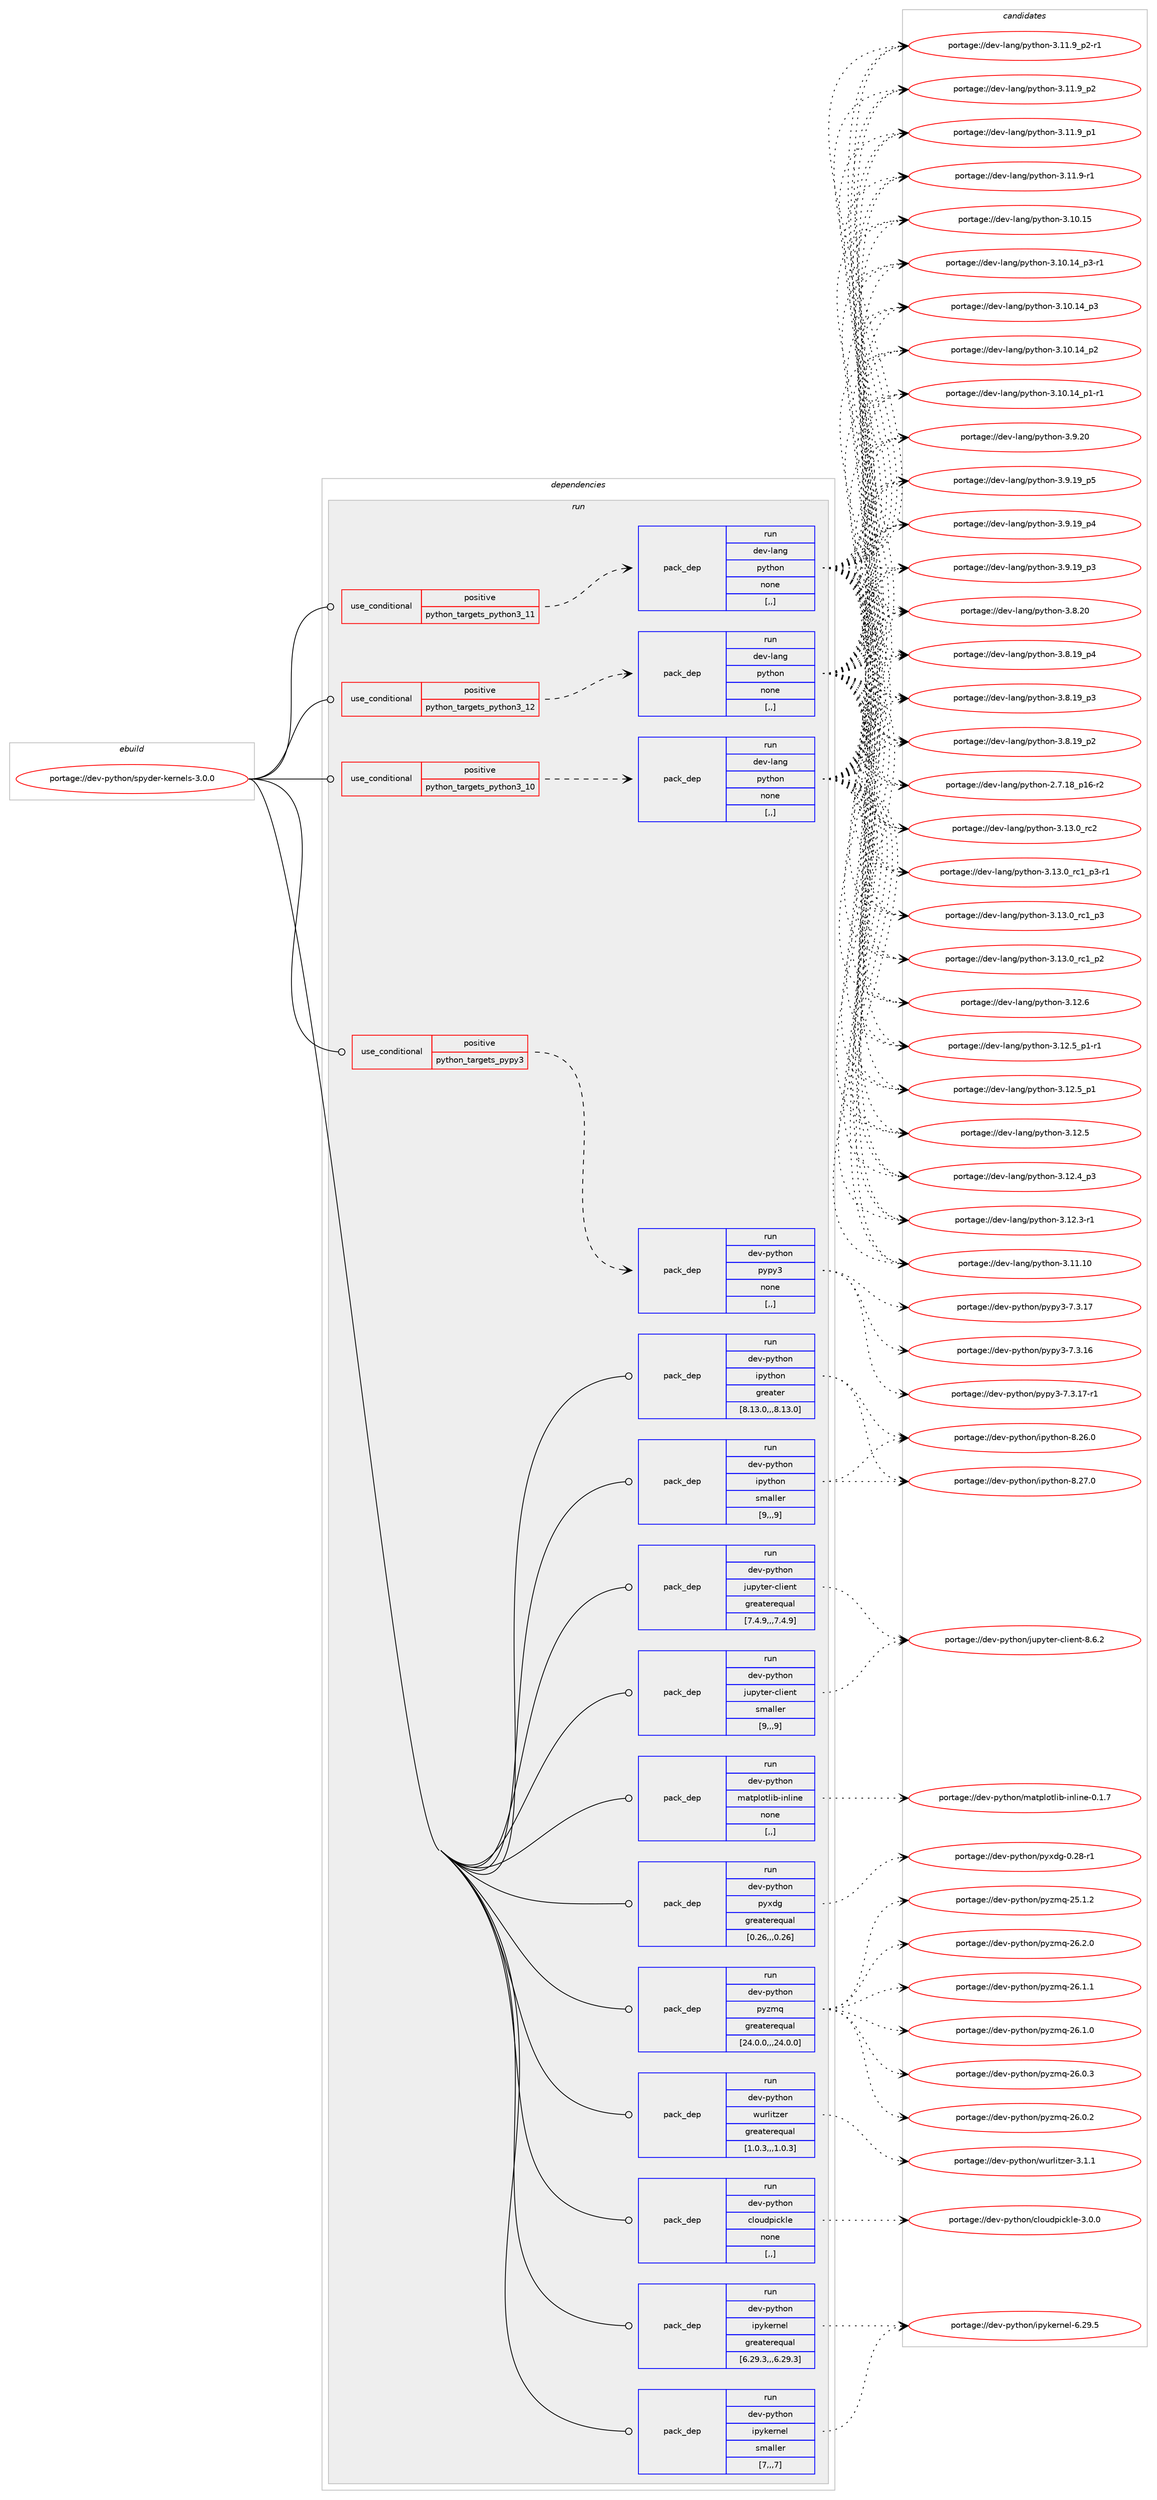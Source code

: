digraph prolog {

# *************
# Graph options
# *************

newrank=true;
concentrate=true;
compound=true;
graph [rankdir=LR,fontname=Helvetica,fontsize=10,ranksep=1.5];#, ranksep=2.5, nodesep=0.2];
edge  [arrowhead=vee];
node  [fontname=Helvetica,fontsize=10];

# **********
# The ebuild
# **********

subgraph cluster_leftcol {
color=gray;
label=<<i>ebuild</i>>;
id [label="portage://dev-python/spyder-kernels-3.0.0", color=red, width=4, href="../dev-python/spyder-kernels-3.0.0.svg"];
}

# ****************
# The dependencies
# ****************

subgraph cluster_midcol {
color=gray;
label=<<i>dependencies</i>>;
subgraph cluster_compile {
fillcolor="#eeeeee";
style=filled;
label=<<i>compile</i>>;
}
subgraph cluster_compileandrun {
fillcolor="#eeeeee";
style=filled;
label=<<i>compile and run</i>>;
}
subgraph cluster_run {
fillcolor="#eeeeee";
style=filled;
label=<<i>run</i>>;
subgraph cond170632 {
dependency659708 [label=<<TABLE BORDER="0" CELLBORDER="1" CELLSPACING="0" CELLPADDING="4"><TR><TD ROWSPAN="3" CELLPADDING="10">use_conditional</TD></TR><TR><TD>positive</TD></TR><TR><TD>python_targets_pypy3</TD></TR></TABLE>>, shape=none, color=red];
subgraph pack484214 {
dependency659709 [label=<<TABLE BORDER="0" CELLBORDER="1" CELLSPACING="0" CELLPADDING="4" WIDTH="220"><TR><TD ROWSPAN="6" CELLPADDING="30">pack_dep</TD></TR><TR><TD WIDTH="110">run</TD></TR><TR><TD>dev-python</TD></TR><TR><TD>pypy3</TD></TR><TR><TD>none</TD></TR><TR><TD>[,,]</TD></TR></TABLE>>, shape=none, color=blue];
}
dependency659708:e -> dependency659709:w [weight=20,style="dashed",arrowhead="vee"];
}
id:e -> dependency659708:w [weight=20,style="solid",arrowhead="odot"];
subgraph cond170633 {
dependency659710 [label=<<TABLE BORDER="0" CELLBORDER="1" CELLSPACING="0" CELLPADDING="4"><TR><TD ROWSPAN="3" CELLPADDING="10">use_conditional</TD></TR><TR><TD>positive</TD></TR><TR><TD>python_targets_python3_10</TD></TR></TABLE>>, shape=none, color=red];
subgraph pack484215 {
dependency659711 [label=<<TABLE BORDER="0" CELLBORDER="1" CELLSPACING="0" CELLPADDING="4" WIDTH="220"><TR><TD ROWSPAN="6" CELLPADDING="30">pack_dep</TD></TR><TR><TD WIDTH="110">run</TD></TR><TR><TD>dev-lang</TD></TR><TR><TD>python</TD></TR><TR><TD>none</TD></TR><TR><TD>[,,]</TD></TR></TABLE>>, shape=none, color=blue];
}
dependency659710:e -> dependency659711:w [weight=20,style="dashed",arrowhead="vee"];
}
id:e -> dependency659710:w [weight=20,style="solid",arrowhead="odot"];
subgraph cond170634 {
dependency659712 [label=<<TABLE BORDER="0" CELLBORDER="1" CELLSPACING="0" CELLPADDING="4"><TR><TD ROWSPAN="3" CELLPADDING="10">use_conditional</TD></TR><TR><TD>positive</TD></TR><TR><TD>python_targets_python3_11</TD></TR></TABLE>>, shape=none, color=red];
subgraph pack484216 {
dependency659713 [label=<<TABLE BORDER="0" CELLBORDER="1" CELLSPACING="0" CELLPADDING="4" WIDTH="220"><TR><TD ROWSPAN="6" CELLPADDING="30">pack_dep</TD></TR><TR><TD WIDTH="110">run</TD></TR><TR><TD>dev-lang</TD></TR><TR><TD>python</TD></TR><TR><TD>none</TD></TR><TR><TD>[,,]</TD></TR></TABLE>>, shape=none, color=blue];
}
dependency659712:e -> dependency659713:w [weight=20,style="dashed",arrowhead="vee"];
}
id:e -> dependency659712:w [weight=20,style="solid",arrowhead="odot"];
subgraph cond170635 {
dependency659714 [label=<<TABLE BORDER="0" CELLBORDER="1" CELLSPACING="0" CELLPADDING="4"><TR><TD ROWSPAN="3" CELLPADDING="10">use_conditional</TD></TR><TR><TD>positive</TD></TR><TR><TD>python_targets_python3_12</TD></TR></TABLE>>, shape=none, color=red];
subgraph pack484217 {
dependency659715 [label=<<TABLE BORDER="0" CELLBORDER="1" CELLSPACING="0" CELLPADDING="4" WIDTH="220"><TR><TD ROWSPAN="6" CELLPADDING="30">pack_dep</TD></TR><TR><TD WIDTH="110">run</TD></TR><TR><TD>dev-lang</TD></TR><TR><TD>python</TD></TR><TR><TD>none</TD></TR><TR><TD>[,,]</TD></TR></TABLE>>, shape=none, color=blue];
}
dependency659714:e -> dependency659715:w [weight=20,style="dashed",arrowhead="vee"];
}
id:e -> dependency659714:w [weight=20,style="solid",arrowhead="odot"];
subgraph pack484218 {
dependency659716 [label=<<TABLE BORDER="0" CELLBORDER="1" CELLSPACING="0" CELLPADDING="4" WIDTH="220"><TR><TD ROWSPAN="6" CELLPADDING="30">pack_dep</TD></TR><TR><TD WIDTH="110">run</TD></TR><TR><TD>dev-python</TD></TR><TR><TD>cloudpickle</TD></TR><TR><TD>none</TD></TR><TR><TD>[,,]</TD></TR></TABLE>>, shape=none, color=blue];
}
id:e -> dependency659716:w [weight=20,style="solid",arrowhead="odot"];
subgraph pack484219 {
dependency659717 [label=<<TABLE BORDER="0" CELLBORDER="1" CELLSPACING="0" CELLPADDING="4" WIDTH="220"><TR><TD ROWSPAN="6" CELLPADDING="30">pack_dep</TD></TR><TR><TD WIDTH="110">run</TD></TR><TR><TD>dev-python</TD></TR><TR><TD>ipykernel</TD></TR><TR><TD>greaterequal</TD></TR><TR><TD>[6.29.3,,,6.29.3]</TD></TR></TABLE>>, shape=none, color=blue];
}
id:e -> dependency659717:w [weight=20,style="solid",arrowhead="odot"];
subgraph pack484220 {
dependency659718 [label=<<TABLE BORDER="0" CELLBORDER="1" CELLSPACING="0" CELLPADDING="4" WIDTH="220"><TR><TD ROWSPAN="6" CELLPADDING="30">pack_dep</TD></TR><TR><TD WIDTH="110">run</TD></TR><TR><TD>dev-python</TD></TR><TR><TD>ipykernel</TD></TR><TR><TD>smaller</TD></TR><TR><TD>[7,,,7]</TD></TR></TABLE>>, shape=none, color=blue];
}
id:e -> dependency659718:w [weight=20,style="solid",arrowhead="odot"];
subgraph pack484221 {
dependency659719 [label=<<TABLE BORDER="0" CELLBORDER="1" CELLSPACING="0" CELLPADDING="4" WIDTH="220"><TR><TD ROWSPAN="6" CELLPADDING="30">pack_dep</TD></TR><TR><TD WIDTH="110">run</TD></TR><TR><TD>dev-python</TD></TR><TR><TD>ipython</TD></TR><TR><TD>greater</TD></TR><TR><TD>[8.13.0,,,8.13.0]</TD></TR></TABLE>>, shape=none, color=blue];
}
id:e -> dependency659719:w [weight=20,style="solid",arrowhead="odot"];
subgraph pack484222 {
dependency659720 [label=<<TABLE BORDER="0" CELLBORDER="1" CELLSPACING="0" CELLPADDING="4" WIDTH="220"><TR><TD ROWSPAN="6" CELLPADDING="30">pack_dep</TD></TR><TR><TD WIDTH="110">run</TD></TR><TR><TD>dev-python</TD></TR><TR><TD>ipython</TD></TR><TR><TD>smaller</TD></TR><TR><TD>[9,,,9]</TD></TR></TABLE>>, shape=none, color=blue];
}
id:e -> dependency659720:w [weight=20,style="solid",arrowhead="odot"];
subgraph pack484223 {
dependency659721 [label=<<TABLE BORDER="0" CELLBORDER="1" CELLSPACING="0" CELLPADDING="4" WIDTH="220"><TR><TD ROWSPAN="6" CELLPADDING="30">pack_dep</TD></TR><TR><TD WIDTH="110">run</TD></TR><TR><TD>dev-python</TD></TR><TR><TD>jupyter-client</TD></TR><TR><TD>greaterequal</TD></TR><TR><TD>[7.4.9,,,7.4.9]</TD></TR></TABLE>>, shape=none, color=blue];
}
id:e -> dependency659721:w [weight=20,style="solid",arrowhead="odot"];
subgraph pack484224 {
dependency659722 [label=<<TABLE BORDER="0" CELLBORDER="1" CELLSPACING="0" CELLPADDING="4" WIDTH="220"><TR><TD ROWSPAN="6" CELLPADDING="30">pack_dep</TD></TR><TR><TD WIDTH="110">run</TD></TR><TR><TD>dev-python</TD></TR><TR><TD>jupyter-client</TD></TR><TR><TD>smaller</TD></TR><TR><TD>[9,,,9]</TD></TR></TABLE>>, shape=none, color=blue];
}
id:e -> dependency659722:w [weight=20,style="solid",arrowhead="odot"];
subgraph pack484225 {
dependency659723 [label=<<TABLE BORDER="0" CELLBORDER="1" CELLSPACING="0" CELLPADDING="4" WIDTH="220"><TR><TD ROWSPAN="6" CELLPADDING="30">pack_dep</TD></TR><TR><TD WIDTH="110">run</TD></TR><TR><TD>dev-python</TD></TR><TR><TD>matplotlib-inline</TD></TR><TR><TD>none</TD></TR><TR><TD>[,,]</TD></TR></TABLE>>, shape=none, color=blue];
}
id:e -> dependency659723:w [weight=20,style="solid",arrowhead="odot"];
subgraph pack484226 {
dependency659724 [label=<<TABLE BORDER="0" CELLBORDER="1" CELLSPACING="0" CELLPADDING="4" WIDTH="220"><TR><TD ROWSPAN="6" CELLPADDING="30">pack_dep</TD></TR><TR><TD WIDTH="110">run</TD></TR><TR><TD>dev-python</TD></TR><TR><TD>pyxdg</TD></TR><TR><TD>greaterequal</TD></TR><TR><TD>[0.26,,,0.26]</TD></TR></TABLE>>, shape=none, color=blue];
}
id:e -> dependency659724:w [weight=20,style="solid",arrowhead="odot"];
subgraph pack484227 {
dependency659725 [label=<<TABLE BORDER="0" CELLBORDER="1" CELLSPACING="0" CELLPADDING="4" WIDTH="220"><TR><TD ROWSPAN="6" CELLPADDING="30">pack_dep</TD></TR><TR><TD WIDTH="110">run</TD></TR><TR><TD>dev-python</TD></TR><TR><TD>pyzmq</TD></TR><TR><TD>greaterequal</TD></TR><TR><TD>[24.0.0,,,24.0.0]</TD></TR></TABLE>>, shape=none, color=blue];
}
id:e -> dependency659725:w [weight=20,style="solid",arrowhead="odot"];
subgraph pack484228 {
dependency659726 [label=<<TABLE BORDER="0" CELLBORDER="1" CELLSPACING="0" CELLPADDING="4" WIDTH="220"><TR><TD ROWSPAN="6" CELLPADDING="30">pack_dep</TD></TR><TR><TD WIDTH="110">run</TD></TR><TR><TD>dev-python</TD></TR><TR><TD>wurlitzer</TD></TR><TR><TD>greaterequal</TD></TR><TR><TD>[1.0.3,,,1.0.3]</TD></TR></TABLE>>, shape=none, color=blue];
}
id:e -> dependency659726:w [weight=20,style="solid",arrowhead="odot"];
}
}

# **************
# The candidates
# **************

subgraph cluster_choices {
rank=same;
color=gray;
label=<<i>candidates</i>>;

subgraph choice484214 {
color=black;
nodesep=1;
choice100101118451121211161041111104711212111212151455546514649554511449 [label="portage://dev-python/pypy3-7.3.17-r1", color=red, width=4,href="../dev-python/pypy3-7.3.17-r1.svg"];
choice10010111845112121116104111110471121211121215145554651464955 [label="portage://dev-python/pypy3-7.3.17", color=red, width=4,href="../dev-python/pypy3-7.3.17.svg"];
choice10010111845112121116104111110471121211121215145554651464954 [label="portage://dev-python/pypy3-7.3.16", color=red, width=4,href="../dev-python/pypy3-7.3.16.svg"];
dependency659709:e -> choice100101118451121211161041111104711212111212151455546514649554511449:w [style=dotted,weight="100"];
dependency659709:e -> choice10010111845112121116104111110471121211121215145554651464955:w [style=dotted,weight="100"];
dependency659709:e -> choice10010111845112121116104111110471121211121215145554651464954:w [style=dotted,weight="100"];
}
subgraph choice484215 {
color=black;
nodesep=1;
choice10010111845108971101034711212111610411111045514649514648951149950 [label="portage://dev-lang/python-3.13.0_rc2", color=red, width=4,href="../dev-lang/python-3.13.0_rc2.svg"];
choice1001011184510897110103471121211161041111104551464951464895114994995112514511449 [label="portage://dev-lang/python-3.13.0_rc1_p3-r1", color=red, width=4,href="../dev-lang/python-3.13.0_rc1_p3-r1.svg"];
choice100101118451089711010347112121116104111110455146495146489511499499511251 [label="portage://dev-lang/python-3.13.0_rc1_p3", color=red, width=4,href="../dev-lang/python-3.13.0_rc1_p3.svg"];
choice100101118451089711010347112121116104111110455146495146489511499499511250 [label="portage://dev-lang/python-3.13.0_rc1_p2", color=red, width=4,href="../dev-lang/python-3.13.0_rc1_p2.svg"];
choice10010111845108971101034711212111610411111045514649504654 [label="portage://dev-lang/python-3.12.6", color=red, width=4,href="../dev-lang/python-3.12.6.svg"];
choice1001011184510897110103471121211161041111104551464950465395112494511449 [label="portage://dev-lang/python-3.12.5_p1-r1", color=red, width=4,href="../dev-lang/python-3.12.5_p1-r1.svg"];
choice100101118451089711010347112121116104111110455146495046539511249 [label="portage://dev-lang/python-3.12.5_p1", color=red, width=4,href="../dev-lang/python-3.12.5_p1.svg"];
choice10010111845108971101034711212111610411111045514649504653 [label="portage://dev-lang/python-3.12.5", color=red, width=4,href="../dev-lang/python-3.12.5.svg"];
choice100101118451089711010347112121116104111110455146495046529511251 [label="portage://dev-lang/python-3.12.4_p3", color=red, width=4,href="../dev-lang/python-3.12.4_p3.svg"];
choice100101118451089711010347112121116104111110455146495046514511449 [label="portage://dev-lang/python-3.12.3-r1", color=red, width=4,href="../dev-lang/python-3.12.3-r1.svg"];
choice1001011184510897110103471121211161041111104551464949464948 [label="portage://dev-lang/python-3.11.10", color=red, width=4,href="../dev-lang/python-3.11.10.svg"];
choice1001011184510897110103471121211161041111104551464949465795112504511449 [label="portage://dev-lang/python-3.11.9_p2-r1", color=red, width=4,href="../dev-lang/python-3.11.9_p2-r1.svg"];
choice100101118451089711010347112121116104111110455146494946579511250 [label="portage://dev-lang/python-3.11.9_p2", color=red, width=4,href="../dev-lang/python-3.11.9_p2.svg"];
choice100101118451089711010347112121116104111110455146494946579511249 [label="portage://dev-lang/python-3.11.9_p1", color=red, width=4,href="../dev-lang/python-3.11.9_p1.svg"];
choice100101118451089711010347112121116104111110455146494946574511449 [label="portage://dev-lang/python-3.11.9-r1", color=red, width=4,href="../dev-lang/python-3.11.9-r1.svg"];
choice1001011184510897110103471121211161041111104551464948464953 [label="portage://dev-lang/python-3.10.15", color=red, width=4,href="../dev-lang/python-3.10.15.svg"];
choice100101118451089711010347112121116104111110455146494846495295112514511449 [label="portage://dev-lang/python-3.10.14_p3-r1", color=red, width=4,href="../dev-lang/python-3.10.14_p3-r1.svg"];
choice10010111845108971101034711212111610411111045514649484649529511251 [label="portage://dev-lang/python-3.10.14_p3", color=red, width=4,href="../dev-lang/python-3.10.14_p3.svg"];
choice10010111845108971101034711212111610411111045514649484649529511250 [label="portage://dev-lang/python-3.10.14_p2", color=red, width=4,href="../dev-lang/python-3.10.14_p2.svg"];
choice100101118451089711010347112121116104111110455146494846495295112494511449 [label="portage://dev-lang/python-3.10.14_p1-r1", color=red, width=4,href="../dev-lang/python-3.10.14_p1-r1.svg"];
choice10010111845108971101034711212111610411111045514657465048 [label="portage://dev-lang/python-3.9.20", color=red, width=4,href="../dev-lang/python-3.9.20.svg"];
choice100101118451089711010347112121116104111110455146574649579511253 [label="portage://dev-lang/python-3.9.19_p5", color=red, width=4,href="../dev-lang/python-3.9.19_p5.svg"];
choice100101118451089711010347112121116104111110455146574649579511252 [label="portage://dev-lang/python-3.9.19_p4", color=red, width=4,href="../dev-lang/python-3.9.19_p4.svg"];
choice100101118451089711010347112121116104111110455146574649579511251 [label="portage://dev-lang/python-3.9.19_p3", color=red, width=4,href="../dev-lang/python-3.9.19_p3.svg"];
choice10010111845108971101034711212111610411111045514656465048 [label="portage://dev-lang/python-3.8.20", color=red, width=4,href="../dev-lang/python-3.8.20.svg"];
choice100101118451089711010347112121116104111110455146564649579511252 [label="portage://dev-lang/python-3.8.19_p4", color=red, width=4,href="../dev-lang/python-3.8.19_p4.svg"];
choice100101118451089711010347112121116104111110455146564649579511251 [label="portage://dev-lang/python-3.8.19_p3", color=red, width=4,href="../dev-lang/python-3.8.19_p3.svg"];
choice100101118451089711010347112121116104111110455146564649579511250 [label="portage://dev-lang/python-3.8.19_p2", color=red, width=4,href="../dev-lang/python-3.8.19_p2.svg"];
choice100101118451089711010347112121116104111110455046554649569511249544511450 [label="portage://dev-lang/python-2.7.18_p16-r2", color=red, width=4,href="../dev-lang/python-2.7.18_p16-r2.svg"];
dependency659711:e -> choice10010111845108971101034711212111610411111045514649514648951149950:w [style=dotted,weight="100"];
dependency659711:e -> choice1001011184510897110103471121211161041111104551464951464895114994995112514511449:w [style=dotted,weight="100"];
dependency659711:e -> choice100101118451089711010347112121116104111110455146495146489511499499511251:w [style=dotted,weight="100"];
dependency659711:e -> choice100101118451089711010347112121116104111110455146495146489511499499511250:w [style=dotted,weight="100"];
dependency659711:e -> choice10010111845108971101034711212111610411111045514649504654:w [style=dotted,weight="100"];
dependency659711:e -> choice1001011184510897110103471121211161041111104551464950465395112494511449:w [style=dotted,weight="100"];
dependency659711:e -> choice100101118451089711010347112121116104111110455146495046539511249:w [style=dotted,weight="100"];
dependency659711:e -> choice10010111845108971101034711212111610411111045514649504653:w [style=dotted,weight="100"];
dependency659711:e -> choice100101118451089711010347112121116104111110455146495046529511251:w [style=dotted,weight="100"];
dependency659711:e -> choice100101118451089711010347112121116104111110455146495046514511449:w [style=dotted,weight="100"];
dependency659711:e -> choice1001011184510897110103471121211161041111104551464949464948:w [style=dotted,weight="100"];
dependency659711:e -> choice1001011184510897110103471121211161041111104551464949465795112504511449:w [style=dotted,weight="100"];
dependency659711:e -> choice100101118451089711010347112121116104111110455146494946579511250:w [style=dotted,weight="100"];
dependency659711:e -> choice100101118451089711010347112121116104111110455146494946579511249:w [style=dotted,weight="100"];
dependency659711:e -> choice100101118451089711010347112121116104111110455146494946574511449:w [style=dotted,weight="100"];
dependency659711:e -> choice1001011184510897110103471121211161041111104551464948464953:w [style=dotted,weight="100"];
dependency659711:e -> choice100101118451089711010347112121116104111110455146494846495295112514511449:w [style=dotted,weight="100"];
dependency659711:e -> choice10010111845108971101034711212111610411111045514649484649529511251:w [style=dotted,weight="100"];
dependency659711:e -> choice10010111845108971101034711212111610411111045514649484649529511250:w [style=dotted,weight="100"];
dependency659711:e -> choice100101118451089711010347112121116104111110455146494846495295112494511449:w [style=dotted,weight="100"];
dependency659711:e -> choice10010111845108971101034711212111610411111045514657465048:w [style=dotted,weight="100"];
dependency659711:e -> choice100101118451089711010347112121116104111110455146574649579511253:w [style=dotted,weight="100"];
dependency659711:e -> choice100101118451089711010347112121116104111110455146574649579511252:w [style=dotted,weight="100"];
dependency659711:e -> choice100101118451089711010347112121116104111110455146574649579511251:w [style=dotted,weight="100"];
dependency659711:e -> choice10010111845108971101034711212111610411111045514656465048:w [style=dotted,weight="100"];
dependency659711:e -> choice100101118451089711010347112121116104111110455146564649579511252:w [style=dotted,weight="100"];
dependency659711:e -> choice100101118451089711010347112121116104111110455146564649579511251:w [style=dotted,weight="100"];
dependency659711:e -> choice100101118451089711010347112121116104111110455146564649579511250:w [style=dotted,weight="100"];
dependency659711:e -> choice100101118451089711010347112121116104111110455046554649569511249544511450:w [style=dotted,weight="100"];
}
subgraph choice484216 {
color=black;
nodesep=1;
choice10010111845108971101034711212111610411111045514649514648951149950 [label="portage://dev-lang/python-3.13.0_rc2", color=red, width=4,href="../dev-lang/python-3.13.0_rc2.svg"];
choice1001011184510897110103471121211161041111104551464951464895114994995112514511449 [label="portage://dev-lang/python-3.13.0_rc1_p3-r1", color=red, width=4,href="../dev-lang/python-3.13.0_rc1_p3-r1.svg"];
choice100101118451089711010347112121116104111110455146495146489511499499511251 [label="portage://dev-lang/python-3.13.0_rc1_p3", color=red, width=4,href="../dev-lang/python-3.13.0_rc1_p3.svg"];
choice100101118451089711010347112121116104111110455146495146489511499499511250 [label="portage://dev-lang/python-3.13.0_rc1_p2", color=red, width=4,href="../dev-lang/python-3.13.0_rc1_p2.svg"];
choice10010111845108971101034711212111610411111045514649504654 [label="portage://dev-lang/python-3.12.6", color=red, width=4,href="../dev-lang/python-3.12.6.svg"];
choice1001011184510897110103471121211161041111104551464950465395112494511449 [label="portage://dev-lang/python-3.12.5_p1-r1", color=red, width=4,href="../dev-lang/python-3.12.5_p1-r1.svg"];
choice100101118451089711010347112121116104111110455146495046539511249 [label="portage://dev-lang/python-3.12.5_p1", color=red, width=4,href="../dev-lang/python-3.12.5_p1.svg"];
choice10010111845108971101034711212111610411111045514649504653 [label="portage://dev-lang/python-3.12.5", color=red, width=4,href="../dev-lang/python-3.12.5.svg"];
choice100101118451089711010347112121116104111110455146495046529511251 [label="portage://dev-lang/python-3.12.4_p3", color=red, width=4,href="../dev-lang/python-3.12.4_p3.svg"];
choice100101118451089711010347112121116104111110455146495046514511449 [label="portage://dev-lang/python-3.12.3-r1", color=red, width=4,href="../dev-lang/python-3.12.3-r1.svg"];
choice1001011184510897110103471121211161041111104551464949464948 [label="portage://dev-lang/python-3.11.10", color=red, width=4,href="../dev-lang/python-3.11.10.svg"];
choice1001011184510897110103471121211161041111104551464949465795112504511449 [label="portage://dev-lang/python-3.11.9_p2-r1", color=red, width=4,href="../dev-lang/python-3.11.9_p2-r1.svg"];
choice100101118451089711010347112121116104111110455146494946579511250 [label="portage://dev-lang/python-3.11.9_p2", color=red, width=4,href="../dev-lang/python-3.11.9_p2.svg"];
choice100101118451089711010347112121116104111110455146494946579511249 [label="portage://dev-lang/python-3.11.9_p1", color=red, width=4,href="../dev-lang/python-3.11.9_p1.svg"];
choice100101118451089711010347112121116104111110455146494946574511449 [label="portage://dev-lang/python-3.11.9-r1", color=red, width=4,href="../dev-lang/python-3.11.9-r1.svg"];
choice1001011184510897110103471121211161041111104551464948464953 [label="portage://dev-lang/python-3.10.15", color=red, width=4,href="../dev-lang/python-3.10.15.svg"];
choice100101118451089711010347112121116104111110455146494846495295112514511449 [label="portage://dev-lang/python-3.10.14_p3-r1", color=red, width=4,href="../dev-lang/python-3.10.14_p3-r1.svg"];
choice10010111845108971101034711212111610411111045514649484649529511251 [label="portage://dev-lang/python-3.10.14_p3", color=red, width=4,href="../dev-lang/python-3.10.14_p3.svg"];
choice10010111845108971101034711212111610411111045514649484649529511250 [label="portage://dev-lang/python-3.10.14_p2", color=red, width=4,href="../dev-lang/python-3.10.14_p2.svg"];
choice100101118451089711010347112121116104111110455146494846495295112494511449 [label="portage://dev-lang/python-3.10.14_p1-r1", color=red, width=4,href="../dev-lang/python-3.10.14_p1-r1.svg"];
choice10010111845108971101034711212111610411111045514657465048 [label="portage://dev-lang/python-3.9.20", color=red, width=4,href="../dev-lang/python-3.9.20.svg"];
choice100101118451089711010347112121116104111110455146574649579511253 [label="portage://dev-lang/python-3.9.19_p5", color=red, width=4,href="../dev-lang/python-3.9.19_p5.svg"];
choice100101118451089711010347112121116104111110455146574649579511252 [label="portage://dev-lang/python-3.9.19_p4", color=red, width=4,href="../dev-lang/python-3.9.19_p4.svg"];
choice100101118451089711010347112121116104111110455146574649579511251 [label="portage://dev-lang/python-3.9.19_p3", color=red, width=4,href="../dev-lang/python-3.9.19_p3.svg"];
choice10010111845108971101034711212111610411111045514656465048 [label="portage://dev-lang/python-3.8.20", color=red, width=4,href="../dev-lang/python-3.8.20.svg"];
choice100101118451089711010347112121116104111110455146564649579511252 [label="portage://dev-lang/python-3.8.19_p4", color=red, width=4,href="../dev-lang/python-3.8.19_p4.svg"];
choice100101118451089711010347112121116104111110455146564649579511251 [label="portage://dev-lang/python-3.8.19_p3", color=red, width=4,href="../dev-lang/python-3.8.19_p3.svg"];
choice100101118451089711010347112121116104111110455146564649579511250 [label="portage://dev-lang/python-3.8.19_p2", color=red, width=4,href="../dev-lang/python-3.8.19_p2.svg"];
choice100101118451089711010347112121116104111110455046554649569511249544511450 [label="portage://dev-lang/python-2.7.18_p16-r2", color=red, width=4,href="../dev-lang/python-2.7.18_p16-r2.svg"];
dependency659713:e -> choice10010111845108971101034711212111610411111045514649514648951149950:w [style=dotted,weight="100"];
dependency659713:e -> choice1001011184510897110103471121211161041111104551464951464895114994995112514511449:w [style=dotted,weight="100"];
dependency659713:e -> choice100101118451089711010347112121116104111110455146495146489511499499511251:w [style=dotted,weight="100"];
dependency659713:e -> choice100101118451089711010347112121116104111110455146495146489511499499511250:w [style=dotted,weight="100"];
dependency659713:e -> choice10010111845108971101034711212111610411111045514649504654:w [style=dotted,weight="100"];
dependency659713:e -> choice1001011184510897110103471121211161041111104551464950465395112494511449:w [style=dotted,weight="100"];
dependency659713:e -> choice100101118451089711010347112121116104111110455146495046539511249:w [style=dotted,weight="100"];
dependency659713:e -> choice10010111845108971101034711212111610411111045514649504653:w [style=dotted,weight="100"];
dependency659713:e -> choice100101118451089711010347112121116104111110455146495046529511251:w [style=dotted,weight="100"];
dependency659713:e -> choice100101118451089711010347112121116104111110455146495046514511449:w [style=dotted,weight="100"];
dependency659713:e -> choice1001011184510897110103471121211161041111104551464949464948:w [style=dotted,weight="100"];
dependency659713:e -> choice1001011184510897110103471121211161041111104551464949465795112504511449:w [style=dotted,weight="100"];
dependency659713:e -> choice100101118451089711010347112121116104111110455146494946579511250:w [style=dotted,weight="100"];
dependency659713:e -> choice100101118451089711010347112121116104111110455146494946579511249:w [style=dotted,weight="100"];
dependency659713:e -> choice100101118451089711010347112121116104111110455146494946574511449:w [style=dotted,weight="100"];
dependency659713:e -> choice1001011184510897110103471121211161041111104551464948464953:w [style=dotted,weight="100"];
dependency659713:e -> choice100101118451089711010347112121116104111110455146494846495295112514511449:w [style=dotted,weight="100"];
dependency659713:e -> choice10010111845108971101034711212111610411111045514649484649529511251:w [style=dotted,weight="100"];
dependency659713:e -> choice10010111845108971101034711212111610411111045514649484649529511250:w [style=dotted,weight="100"];
dependency659713:e -> choice100101118451089711010347112121116104111110455146494846495295112494511449:w [style=dotted,weight="100"];
dependency659713:e -> choice10010111845108971101034711212111610411111045514657465048:w [style=dotted,weight="100"];
dependency659713:e -> choice100101118451089711010347112121116104111110455146574649579511253:w [style=dotted,weight="100"];
dependency659713:e -> choice100101118451089711010347112121116104111110455146574649579511252:w [style=dotted,weight="100"];
dependency659713:e -> choice100101118451089711010347112121116104111110455146574649579511251:w [style=dotted,weight="100"];
dependency659713:e -> choice10010111845108971101034711212111610411111045514656465048:w [style=dotted,weight="100"];
dependency659713:e -> choice100101118451089711010347112121116104111110455146564649579511252:w [style=dotted,weight="100"];
dependency659713:e -> choice100101118451089711010347112121116104111110455146564649579511251:w [style=dotted,weight="100"];
dependency659713:e -> choice100101118451089711010347112121116104111110455146564649579511250:w [style=dotted,weight="100"];
dependency659713:e -> choice100101118451089711010347112121116104111110455046554649569511249544511450:w [style=dotted,weight="100"];
}
subgraph choice484217 {
color=black;
nodesep=1;
choice10010111845108971101034711212111610411111045514649514648951149950 [label="portage://dev-lang/python-3.13.0_rc2", color=red, width=4,href="../dev-lang/python-3.13.0_rc2.svg"];
choice1001011184510897110103471121211161041111104551464951464895114994995112514511449 [label="portage://dev-lang/python-3.13.0_rc1_p3-r1", color=red, width=4,href="../dev-lang/python-3.13.0_rc1_p3-r1.svg"];
choice100101118451089711010347112121116104111110455146495146489511499499511251 [label="portage://dev-lang/python-3.13.0_rc1_p3", color=red, width=4,href="../dev-lang/python-3.13.0_rc1_p3.svg"];
choice100101118451089711010347112121116104111110455146495146489511499499511250 [label="portage://dev-lang/python-3.13.0_rc1_p2", color=red, width=4,href="../dev-lang/python-3.13.0_rc1_p2.svg"];
choice10010111845108971101034711212111610411111045514649504654 [label="portage://dev-lang/python-3.12.6", color=red, width=4,href="../dev-lang/python-3.12.6.svg"];
choice1001011184510897110103471121211161041111104551464950465395112494511449 [label="portage://dev-lang/python-3.12.5_p1-r1", color=red, width=4,href="../dev-lang/python-3.12.5_p1-r1.svg"];
choice100101118451089711010347112121116104111110455146495046539511249 [label="portage://dev-lang/python-3.12.5_p1", color=red, width=4,href="../dev-lang/python-3.12.5_p1.svg"];
choice10010111845108971101034711212111610411111045514649504653 [label="portage://dev-lang/python-3.12.5", color=red, width=4,href="../dev-lang/python-3.12.5.svg"];
choice100101118451089711010347112121116104111110455146495046529511251 [label="portage://dev-lang/python-3.12.4_p3", color=red, width=4,href="../dev-lang/python-3.12.4_p3.svg"];
choice100101118451089711010347112121116104111110455146495046514511449 [label="portage://dev-lang/python-3.12.3-r1", color=red, width=4,href="../dev-lang/python-3.12.3-r1.svg"];
choice1001011184510897110103471121211161041111104551464949464948 [label="portage://dev-lang/python-3.11.10", color=red, width=4,href="../dev-lang/python-3.11.10.svg"];
choice1001011184510897110103471121211161041111104551464949465795112504511449 [label="portage://dev-lang/python-3.11.9_p2-r1", color=red, width=4,href="../dev-lang/python-3.11.9_p2-r1.svg"];
choice100101118451089711010347112121116104111110455146494946579511250 [label="portage://dev-lang/python-3.11.9_p2", color=red, width=4,href="../dev-lang/python-3.11.9_p2.svg"];
choice100101118451089711010347112121116104111110455146494946579511249 [label="portage://dev-lang/python-3.11.9_p1", color=red, width=4,href="../dev-lang/python-3.11.9_p1.svg"];
choice100101118451089711010347112121116104111110455146494946574511449 [label="portage://dev-lang/python-3.11.9-r1", color=red, width=4,href="../dev-lang/python-3.11.9-r1.svg"];
choice1001011184510897110103471121211161041111104551464948464953 [label="portage://dev-lang/python-3.10.15", color=red, width=4,href="../dev-lang/python-3.10.15.svg"];
choice100101118451089711010347112121116104111110455146494846495295112514511449 [label="portage://dev-lang/python-3.10.14_p3-r1", color=red, width=4,href="../dev-lang/python-3.10.14_p3-r1.svg"];
choice10010111845108971101034711212111610411111045514649484649529511251 [label="portage://dev-lang/python-3.10.14_p3", color=red, width=4,href="../dev-lang/python-3.10.14_p3.svg"];
choice10010111845108971101034711212111610411111045514649484649529511250 [label="portage://dev-lang/python-3.10.14_p2", color=red, width=4,href="../dev-lang/python-3.10.14_p2.svg"];
choice100101118451089711010347112121116104111110455146494846495295112494511449 [label="portage://dev-lang/python-3.10.14_p1-r1", color=red, width=4,href="../dev-lang/python-3.10.14_p1-r1.svg"];
choice10010111845108971101034711212111610411111045514657465048 [label="portage://dev-lang/python-3.9.20", color=red, width=4,href="../dev-lang/python-3.9.20.svg"];
choice100101118451089711010347112121116104111110455146574649579511253 [label="portage://dev-lang/python-3.9.19_p5", color=red, width=4,href="../dev-lang/python-3.9.19_p5.svg"];
choice100101118451089711010347112121116104111110455146574649579511252 [label="portage://dev-lang/python-3.9.19_p4", color=red, width=4,href="../dev-lang/python-3.9.19_p4.svg"];
choice100101118451089711010347112121116104111110455146574649579511251 [label="portage://dev-lang/python-3.9.19_p3", color=red, width=4,href="../dev-lang/python-3.9.19_p3.svg"];
choice10010111845108971101034711212111610411111045514656465048 [label="portage://dev-lang/python-3.8.20", color=red, width=4,href="../dev-lang/python-3.8.20.svg"];
choice100101118451089711010347112121116104111110455146564649579511252 [label="portage://dev-lang/python-3.8.19_p4", color=red, width=4,href="../dev-lang/python-3.8.19_p4.svg"];
choice100101118451089711010347112121116104111110455146564649579511251 [label="portage://dev-lang/python-3.8.19_p3", color=red, width=4,href="../dev-lang/python-3.8.19_p3.svg"];
choice100101118451089711010347112121116104111110455146564649579511250 [label="portage://dev-lang/python-3.8.19_p2", color=red, width=4,href="../dev-lang/python-3.8.19_p2.svg"];
choice100101118451089711010347112121116104111110455046554649569511249544511450 [label="portage://dev-lang/python-2.7.18_p16-r2", color=red, width=4,href="../dev-lang/python-2.7.18_p16-r2.svg"];
dependency659715:e -> choice10010111845108971101034711212111610411111045514649514648951149950:w [style=dotted,weight="100"];
dependency659715:e -> choice1001011184510897110103471121211161041111104551464951464895114994995112514511449:w [style=dotted,weight="100"];
dependency659715:e -> choice100101118451089711010347112121116104111110455146495146489511499499511251:w [style=dotted,weight="100"];
dependency659715:e -> choice100101118451089711010347112121116104111110455146495146489511499499511250:w [style=dotted,weight="100"];
dependency659715:e -> choice10010111845108971101034711212111610411111045514649504654:w [style=dotted,weight="100"];
dependency659715:e -> choice1001011184510897110103471121211161041111104551464950465395112494511449:w [style=dotted,weight="100"];
dependency659715:e -> choice100101118451089711010347112121116104111110455146495046539511249:w [style=dotted,weight="100"];
dependency659715:e -> choice10010111845108971101034711212111610411111045514649504653:w [style=dotted,weight="100"];
dependency659715:e -> choice100101118451089711010347112121116104111110455146495046529511251:w [style=dotted,weight="100"];
dependency659715:e -> choice100101118451089711010347112121116104111110455146495046514511449:w [style=dotted,weight="100"];
dependency659715:e -> choice1001011184510897110103471121211161041111104551464949464948:w [style=dotted,weight="100"];
dependency659715:e -> choice1001011184510897110103471121211161041111104551464949465795112504511449:w [style=dotted,weight="100"];
dependency659715:e -> choice100101118451089711010347112121116104111110455146494946579511250:w [style=dotted,weight="100"];
dependency659715:e -> choice100101118451089711010347112121116104111110455146494946579511249:w [style=dotted,weight="100"];
dependency659715:e -> choice100101118451089711010347112121116104111110455146494946574511449:w [style=dotted,weight="100"];
dependency659715:e -> choice1001011184510897110103471121211161041111104551464948464953:w [style=dotted,weight="100"];
dependency659715:e -> choice100101118451089711010347112121116104111110455146494846495295112514511449:w [style=dotted,weight="100"];
dependency659715:e -> choice10010111845108971101034711212111610411111045514649484649529511251:w [style=dotted,weight="100"];
dependency659715:e -> choice10010111845108971101034711212111610411111045514649484649529511250:w [style=dotted,weight="100"];
dependency659715:e -> choice100101118451089711010347112121116104111110455146494846495295112494511449:w [style=dotted,weight="100"];
dependency659715:e -> choice10010111845108971101034711212111610411111045514657465048:w [style=dotted,weight="100"];
dependency659715:e -> choice100101118451089711010347112121116104111110455146574649579511253:w [style=dotted,weight="100"];
dependency659715:e -> choice100101118451089711010347112121116104111110455146574649579511252:w [style=dotted,weight="100"];
dependency659715:e -> choice100101118451089711010347112121116104111110455146574649579511251:w [style=dotted,weight="100"];
dependency659715:e -> choice10010111845108971101034711212111610411111045514656465048:w [style=dotted,weight="100"];
dependency659715:e -> choice100101118451089711010347112121116104111110455146564649579511252:w [style=dotted,weight="100"];
dependency659715:e -> choice100101118451089711010347112121116104111110455146564649579511251:w [style=dotted,weight="100"];
dependency659715:e -> choice100101118451089711010347112121116104111110455146564649579511250:w [style=dotted,weight="100"];
dependency659715:e -> choice100101118451089711010347112121116104111110455046554649569511249544511450:w [style=dotted,weight="100"];
}
subgraph choice484218 {
color=black;
nodesep=1;
choice10010111845112121116104111110479910811111710011210599107108101455146484648 [label="portage://dev-python/cloudpickle-3.0.0", color=red, width=4,href="../dev-python/cloudpickle-3.0.0.svg"];
dependency659716:e -> choice10010111845112121116104111110479910811111710011210599107108101455146484648:w [style=dotted,weight="100"];
}
subgraph choice484219 {
color=black;
nodesep=1;
choice100101118451121211161041111104710511212110710111411010110845544650574653 [label="portage://dev-python/ipykernel-6.29.5", color=red, width=4,href="../dev-python/ipykernel-6.29.5.svg"];
dependency659717:e -> choice100101118451121211161041111104710511212110710111411010110845544650574653:w [style=dotted,weight="100"];
}
subgraph choice484220 {
color=black;
nodesep=1;
choice100101118451121211161041111104710511212110710111411010110845544650574653 [label="portage://dev-python/ipykernel-6.29.5", color=red, width=4,href="../dev-python/ipykernel-6.29.5.svg"];
dependency659718:e -> choice100101118451121211161041111104710511212110710111411010110845544650574653:w [style=dotted,weight="100"];
}
subgraph choice484221 {
color=black;
nodesep=1;
choice100101118451121211161041111104710511212111610411111045564650554648 [label="portage://dev-python/ipython-8.27.0", color=red, width=4,href="../dev-python/ipython-8.27.0.svg"];
choice100101118451121211161041111104710511212111610411111045564650544648 [label="portage://dev-python/ipython-8.26.0", color=red, width=4,href="../dev-python/ipython-8.26.0.svg"];
dependency659719:e -> choice100101118451121211161041111104710511212111610411111045564650554648:w [style=dotted,weight="100"];
dependency659719:e -> choice100101118451121211161041111104710511212111610411111045564650544648:w [style=dotted,weight="100"];
}
subgraph choice484222 {
color=black;
nodesep=1;
choice100101118451121211161041111104710511212111610411111045564650554648 [label="portage://dev-python/ipython-8.27.0", color=red, width=4,href="../dev-python/ipython-8.27.0.svg"];
choice100101118451121211161041111104710511212111610411111045564650544648 [label="portage://dev-python/ipython-8.26.0", color=red, width=4,href="../dev-python/ipython-8.26.0.svg"];
dependency659720:e -> choice100101118451121211161041111104710511212111610411111045564650554648:w [style=dotted,weight="100"];
dependency659720:e -> choice100101118451121211161041111104710511212111610411111045564650544648:w [style=dotted,weight="100"];
}
subgraph choice484223 {
color=black;
nodesep=1;
choice10010111845112121116104111110471061171121211161011144599108105101110116455646544650 [label="portage://dev-python/jupyter-client-8.6.2", color=red, width=4,href="../dev-python/jupyter-client-8.6.2.svg"];
dependency659721:e -> choice10010111845112121116104111110471061171121211161011144599108105101110116455646544650:w [style=dotted,weight="100"];
}
subgraph choice484224 {
color=black;
nodesep=1;
choice10010111845112121116104111110471061171121211161011144599108105101110116455646544650 [label="portage://dev-python/jupyter-client-8.6.2", color=red, width=4,href="../dev-python/jupyter-client-8.6.2.svg"];
dependency659722:e -> choice10010111845112121116104111110471061171121211161011144599108105101110116455646544650:w [style=dotted,weight="100"];
}
subgraph choice484225 {
color=black;
nodesep=1;
choice1001011184511212111610411111047109971161121081111161081059845105110108105110101454846494655 [label="portage://dev-python/matplotlib-inline-0.1.7", color=red, width=4,href="../dev-python/matplotlib-inline-0.1.7.svg"];
dependency659723:e -> choice1001011184511212111610411111047109971161121081111161081059845105110108105110101454846494655:w [style=dotted,weight="100"];
}
subgraph choice484226 {
color=black;
nodesep=1;
choice100101118451121211161041111104711212112010010345484650564511449 [label="portage://dev-python/pyxdg-0.28-r1", color=red, width=4,href="../dev-python/pyxdg-0.28-r1.svg"];
dependency659724:e -> choice100101118451121211161041111104711212112010010345484650564511449:w [style=dotted,weight="100"];
}
subgraph choice484227 {
color=black;
nodesep=1;
choice100101118451121211161041111104711212112210911345505446504648 [label="portage://dev-python/pyzmq-26.2.0", color=red, width=4,href="../dev-python/pyzmq-26.2.0.svg"];
choice100101118451121211161041111104711212112210911345505446494649 [label="portage://dev-python/pyzmq-26.1.1", color=red, width=4,href="../dev-python/pyzmq-26.1.1.svg"];
choice100101118451121211161041111104711212112210911345505446494648 [label="portage://dev-python/pyzmq-26.1.0", color=red, width=4,href="../dev-python/pyzmq-26.1.0.svg"];
choice100101118451121211161041111104711212112210911345505446484651 [label="portage://dev-python/pyzmq-26.0.3", color=red, width=4,href="../dev-python/pyzmq-26.0.3.svg"];
choice100101118451121211161041111104711212112210911345505446484650 [label="portage://dev-python/pyzmq-26.0.2", color=red, width=4,href="../dev-python/pyzmq-26.0.2.svg"];
choice100101118451121211161041111104711212112210911345505346494650 [label="portage://dev-python/pyzmq-25.1.2", color=red, width=4,href="../dev-python/pyzmq-25.1.2.svg"];
dependency659725:e -> choice100101118451121211161041111104711212112210911345505446504648:w [style=dotted,weight="100"];
dependency659725:e -> choice100101118451121211161041111104711212112210911345505446494649:w [style=dotted,weight="100"];
dependency659725:e -> choice100101118451121211161041111104711212112210911345505446494648:w [style=dotted,weight="100"];
dependency659725:e -> choice100101118451121211161041111104711212112210911345505446484651:w [style=dotted,weight="100"];
dependency659725:e -> choice100101118451121211161041111104711212112210911345505446484650:w [style=dotted,weight="100"];
dependency659725:e -> choice100101118451121211161041111104711212112210911345505346494650:w [style=dotted,weight="100"];
}
subgraph choice484228 {
color=black;
nodesep=1;
choice1001011184511212111610411111047119117114108105116122101114455146494649 [label="portage://dev-python/wurlitzer-3.1.1", color=red, width=4,href="../dev-python/wurlitzer-3.1.1.svg"];
dependency659726:e -> choice1001011184511212111610411111047119117114108105116122101114455146494649:w [style=dotted,weight="100"];
}
}

}
